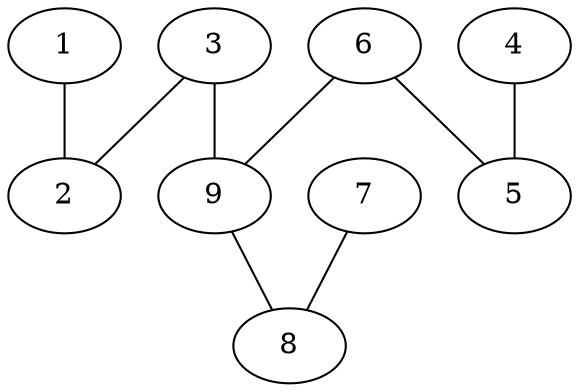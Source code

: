 graph pdb1e2a {
	1	 [aaLength=31,
		sequence=REEMTLLGFEIVAYAGDARSKLLEALKAAEN,
		type=0];
	2	 [aaLength=30,
		sequence=FAKADSLVVEAGSCIAEAHSSQTGMLAREA,
		type=0];
	1 -- 2	 [distance0="33.67647",
		frequency=1,
		type0=3];
	3	 [aaLength=27,
		sequence=VTMMHGQDHLMTTILLKDVIHHLIELY,
		type=0];
	3 -- 2	 [distance0="38.61831",
		frequency=1,
		type0=3];
	9	 [aaLength=27,
		sequence=VTMMHGQDHLMTTILLKDVIHHLIELY,
		type=0];
	3 -- 9	 [distance0="9.675932",
		frequency=1,
		type0=1];
	4	 [aaLength=30,
		sequence=REEMTLLGFEIVAYAGDARSKLLEALKAAE,
		type=0];
	5	 [aaLength=30,
		sequence=FAKADSLVVEAGSCIAEAHSSQTGMLAREA,
		type=0];
	4 -- 5	 [distance0="33.4429",
		distance1="3.0",
		frequency=2,
		type0=3,
		type1=4];
	6	 [aaLength=27,
		sequence=VTMMHGQDHLMTTILLKDVIHHLIELY,
		type=0];
	6 -- 5	 [distance0="38.29011",
		frequency=1,
		type0=3];
	6 -- 9	 [distance0="11.03436",
		frequency=1,
		type0=1];
	7	 [aaLength=30,
		sequence=REEMTLLGFEIVAYAGDARSKLLEALKAAE,
		type=0];
	8	 [aaLength=30,
		sequence=FAKADSLVVEAGSCIAEAHSSQTGMLAREA,
		type=0];
	7 -- 8	 [distance0="33.34999",
		distance1="3.0",
		frequency=2,
		type0=3,
		type1=4];
	9 -- 8	 [distance0="38.49918",
		frequency=1,
		type0=3];
}
